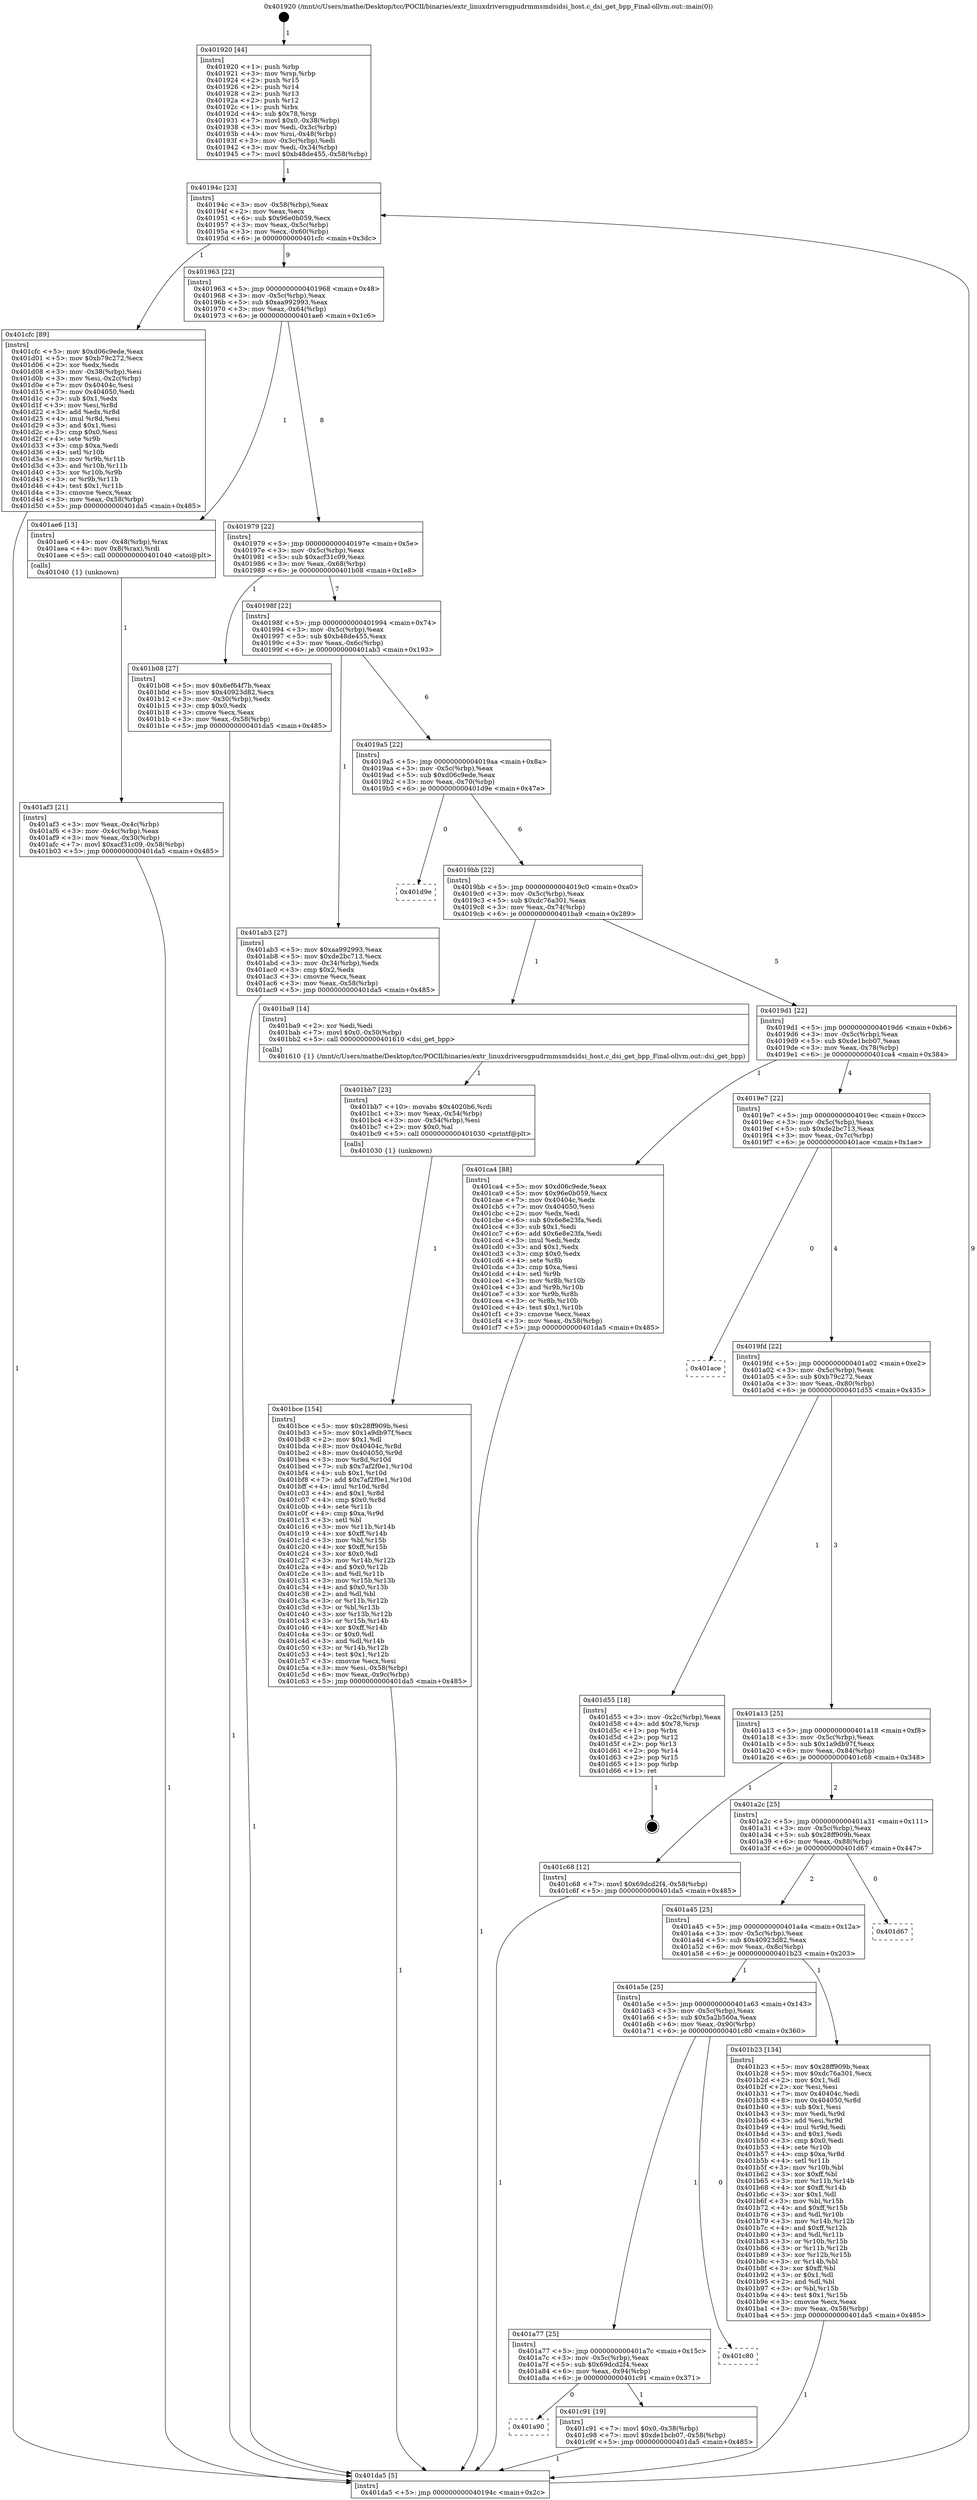 digraph "0x401920" {
  label = "0x401920 (/mnt/c/Users/mathe/Desktop/tcc/POCII/binaries/extr_linuxdriversgpudrmmsmdsidsi_host.c_dsi_get_bpp_Final-ollvm.out::main(0))"
  labelloc = "t"
  node[shape=record]

  Entry [label="",width=0.3,height=0.3,shape=circle,fillcolor=black,style=filled]
  "0x40194c" [label="{
     0x40194c [23]\l
     | [instrs]\l
     &nbsp;&nbsp;0x40194c \<+3\>: mov -0x58(%rbp),%eax\l
     &nbsp;&nbsp;0x40194f \<+2\>: mov %eax,%ecx\l
     &nbsp;&nbsp;0x401951 \<+6\>: sub $0x96e0b059,%ecx\l
     &nbsp;&nbsp;0x401957 \<+3\>: mov %eax,-0x5c(%rbp)\l
     &nbsp;&nbsp;0x40195a \<+3\>: mov %ecx,-0x60(%rbp)\l
     &nbsp;&nbsp;0x40195d \<+6\>: je 0000000000401cfc \<main+0x3dc\>\l
  }"]
  "0x401cfc" [label="{
     0x401cfc [89]\l
     | [instrs]\l
     &nbsp;&nbsp;0x401cfc \<+5\>: mov $0xd06c9ede,%eax\l
     &nbsp;&nbsp;0x401d01 \<+5\>: mov $0xb79c272,%ecx\l
     &nbsp;&nbsp;0x401d06 \<+2\>: xor %edx,%edx\l
     &nbsp;&nbsp;0x401d08 \<+3\>: mov -0x38(%rbp),%esi\l
     &nbsp;&nbsp;0x401d0b \<+3\>: mov %esi,-0x2c(%rbp)\l
     &nbsp;&nbsp;0x401d0e \<+7\>: mov 0x40404c,%esi\l
     &nbsp;&nbsp;0x401d15 \<+7\>: mov 0x404050,%edi\l
     &nbsp;&nbsp;0x401d1c \<+3\>: sub $0x1,%edx\l
     &nbsp;&nbsp;0x401d1f \<+3\>: mov %esi,%r8d\l
     &nbsp;&nbsp;0x401d22 \<+3\>: add %edx,%r8d\l
     &nbsp;&nbsp;0x401d25 \<+4\>: imul %r8d,%esi\l
     &nbsp;&nbsp;0x401d29 \<+3\>: and $0x1,%esi\l
     &nbsp;&nbsp;0x401d2c \<+3\>: cmp $0x0,%esi\l
     &nbsp;&nbsp;0x401d2f \<+4\>: sete %r9b\l
     &nbsp;&nbsp;0x401d33 \<+3\>: cmp $0xa,%edi\l
     &nbsp;&nbsp;0x401d36 \<+4\>: setl %r10b\l
     &nbsp;&nbsp;0x401d3a \<+3\>: mov %r9b,%r11b\l
     &nbsp;&nbsp;0x401d3d \<+3\>: and %r10b,%r11b\l
     &nbsp;&nbsp;0x401d40 \<+3\>: xor %r10b,%r9b\l
     &nbsp;&nbsp;0x401d43 \<+3\>: or %r9b,%r11b\l
     &nbsp;&nbsp;0x401d46 \<+4\>: test $0x1,%r11b\l
     &nbsp;&nbsp;0x401d4a \<+3\>: cmovne %ecx,%eax\l
     &nbsp;&nbsp;0x401d4d \<+3\>: mov %eax,-0x58(%rbp)\l
     &nbsp;&nbsp;0x401d50 \<+5\>: jmp 0000000000401da5 \<main+0x485\>\l
  }"]
  "0x401963" [label="{
     0x401963 [22]\l
     | [instrs]\l
     &nbsp;&nbsp;0x401963 \<+5\>: jmp 0000000000401968 \<main+0x48\>\l
     &nbsp;&nbsp;0x401968 \<+3\>: mov -0x5c(%rbp),%eax\l
     &nbsp;&nbsp;0x40196b \<+5\>: sub $0xaa992993,%eax\l
     &nbsp;&nbsp;0x401970 \<+3\>: mov %eax,-0x64(%rbp)\l
     &nbsp;&nbsp;0x401973 \<+6\>: je 0000000000401ae6 \<main+0x1c6\>\l
  }"]
  Exit [label="",width=0.3,height=0.3,shape=circle,fillcolor=black,style=filled,peripheries=2]
  "0x401ae6" [label="{
     0x401ae6 [13]\l
     | [instrs]\l
     &nbsp;&nbsp;0x401ae6 \<+4\>: mov -0x48(%rbp),%rax\l
     &nbsp;&nbsp;0x401aea \<+4\>: mov 0x8(%rax),%rdi\l
     &nbsp;&nbsp;0x401aee \<+5\>: call 0000000000401040 \<atoi@plt\>\l
     | [calls]\l
     &nbsp;&nbsp;0x401040 \{1\} (unknown)\l
  }"]
  "0x401979" [label="{
     0x401979 [22]\l
     | [instrs]\l
     &nbsp;&nbsp;0x401979 \<+5\>: jmp 000000000040197e \<main+0x5e\>\l
     &nbsp;&nbsp;0x40197e \<+3\>: mov -0x5c(%rbp),%eax\l
     &nbsp;&nbsp;0x401981 \<+5\>: sub $0xacf31c09,%eax\l
     &nbsp;&nbsp;0x401986 \<+3\>: mov %eax,-0x68(%rbp)\l
     &nbsp;&nbsp;0x401989 \<+6\>: je 0000000000401b08 \<main+0x1e8\>\l
  }"]
  "0x401a90" [label="{
     0x401a90\l
  }", style=dashed]
  "0x401b08" [label="{
     0x401b08 [27]\l
     | [instrs]\l
     &nbsp;&nbsp;0x401b08 \<+5\>: mov $0x6ef64f7b,%eax\l
     &nbsp;&nbsp;0x401b0d \<+5\>: mov $0x40923d82,%ecx\l
     &nbsp;&nbsp;0x401b12 \<+3\>: mov -0x30(%rbp),%edx\l
     &nbsp;&nbsp;0x401b15 \<+3\>: cmp $0x0,%edx\l
     &nbsp;&nbsp;0x401b18 \<+3\>: cmove %ecx,%eax\l
     &nbsp;&nbsp;0x401b1b \<+3\>: mov %eax,-0x58(%rbp)\l
     &nbsp;&nbsp;0x401b1e \<+5\>: jmp 0000000000401da5 \<main+0x485\>\l
  }"]
  "0x40198f" [label="{
     0x40198f [22]\l
     | [instrs]\l
     &nbsp;&nbsp;0x40198f \<+5\>: jmp 0000000000401994 \<main+0x74\>\l
     &nbsp;&nbsp;0x401994 \<+3\>: mov -0x5c(%rbp),%eax\l
     &nbsp;&nbsp;0x401997 \<+5\>: sub $0xb48de455,%eax\l
     &nbsp;&nbsp;0x40199c \<+3\>: mov %eax,-0x6c(%rbp)\l
     &nbsp;&nbsp;0x40199f \<+6\>: je 0000000000401ab3 \<main+0x193\>\l
  }"]
  "0x401c91" [label="{
     0x401c91 [19]\l
     | [instrs]\l
     &nbsp;&nbsp;0x401c91 \<+7\>: movl $0x0,-0x38(%rbp)\l
     &nbsp;&nbsp;0x401c98 \<+7\>: movl $0xde1bcb07,-0x58(%rbp)\l
     &nbsp;&nbsp;0x401c9f \<+5\>: jmp 0000000000401da5 \<main+0x485\>\l
  }"]
  "0x401ab3" [label="{
     0x401ab3 [27]\l
     | [instrs]\l
     &nbsp;&nbsp;0x401ab3 \<+5\>: mov $0xaa992993,%eax\l
     &nbsp;&nbsp;0x401ab8 \<+5\>: mov $0xde2bc713,%ecx\l
     &nbsp;&nbsp;0x401abd \<+3\>: mov -0x34(%rbp),%edx\l
     &nbsp;&nbsp;0x401ac0 \<+3\>: cmp $0x2,%edx\l
     &nbsp;&nbsp;0x401ac3 \<+3\>: cmovne %ecx,%eax\l
     &nbsp;&nbsp;0x401ac6 \<+3\>: mov %eax,-0x58(%rbp)\l
     &nbsp;&nbsp;0x401ac9 \<+5\>: jmp 0000000000401da5 \<main+0x485\>\l
  }"]
  "0x4019a5" [label="{
     0x4019a5 [22]\l
     | [instrs]\l
     &nbsp;&nbsp;0x4019a5 \<+5\>: jmp 00000000004019aa \<main+0x8a\>\l
     &nbsp;&nbsp;0x4019aa \<+3\>: mov -0x5c(%rbp),%eax\l
     &nbsp;&nbsp;0x4019ad \<+5\>: sub $0xd06c9ede,%eax\l
     &nbsp;&nbsp;0x4019b2 \<+3\>: mov %eax,-0x70(%rbp)\l
     &nbsp;&nbsp;0x4019b5 \<+6\>: je 0000000000401d9e \<main+0x47e\>\l
  }"]
  "0x401da5" [label="{
     0x401da5 [5]\l
     | [instrs]\l
     &nbsp;&nbsp;0x401da5 \<+5\>: jmp 000000000040194c \<main+0x2c\>\l
  }"]
  "0x401920" [label="{
     0x401920 [44]\l
     | [instrs]\l
     &nbsp;&nbsp;0x401920 \<+1\>: push %rbp\l
     &nbsp;&nbsp;0x401921 \<+3\>: mov %rsp,%rbp\l
     &nbsp;&nbsp;0x401924 \<+2\>: push %r15\l
     &nbsp;&nbsp;0x401926 \<+2\>: push %r14\l
     &nbsp;&nbsp;0x401928 \<+2\>: push %r13\l
     &nbsp;&nbsp;0x40192a \<+2\>: push %r12\l
     &nbsp;&nbsp;0x40192c \<+1\>: push %rbx\l
     &nbsp;&nbsp;0x40192d \<+4\>: sub $0x78,%rsp\l
     &nbsp;&nbsp;0x401931 \<+7\>: movl $0x0,-0x38(%rbp)\l
     &nbsp;&nbsp;0x401938 \<+3\>: mov %edi,-0x3c(%rbp)\l
     &nbsp;&nbsp;0x40193b \<+4\>: mov %rsi,-0x48(%rbp)\l
     &nbsp;&nbsp;0x40193f \<+3\>: mov -0x3c(%rbp),%edi\l
     &nbsp;&nbsp;0x401942 \<+3\>: mov %edi,-0x34(%rbp)\l
     &nbsp;&nbsp;0x401945 \<+7\>: movl $0xb48de455,-0x58(%rbp)\l
  }"]
  "0x401af3" [label="{
     0x401af3 [21]\l
     | [instrs]\l
     &nbsp;&nbsp;0x401af3 \<+3\>: mov %eax,-0x4c(%rbp)\l
     &nbsp;&nbsp;0x401af6 \<+3\>: mov -0x4c(%rbp),%eax\l
     &nbsp;&nbsp;0x401af9 \<+3\>: mov %eax,-0x30(%rbp)\l
     &nbsp;&nbsp;0x401afc \<+7\>: movl $0xacf31c09,-0x58(%rbp)\l
     &nbsp;&nbsp;0x401b03 \<+5\>: jmp 0000000000401da5 \<main+0x485\>\l
  }"]
  "0x401a77" [label="{
     0x401a77 [25]\l
     | [instrs]\l
     &nbsp;&nbsp;0x401a77 \<+5\>: jmp 0000000000401a7c \<main+0x15c\>\l
     &nbsp;&nbsp;0x401a7c \<+3\>: mov -0x5c(%rbp),%eax\l
     &nbsp;&nbsp;0x401a7f \<+5\>: sub $0x69dcd2f4,%eax\l
     &nbsp;&nbsp;0x401a84 \<+6\>: mov %eax,-0x94(%rbp)\l
     &nbsp;&nbsp;0x401a8a \<+6\>: je 0000000000401c91 \<main+0x371\>\l
  }"]
  "0x401d9e" [label="{
     0x401d9e\l
  }", style=dashed]
  "0x4019bb" [label="{
     0x4019bb [22]\l
     | [instrs]\l
     &nbsp;&nbsp;0x4019bb \<+5\>: jmp 00000000004019c0 \<main+0xa0\>\l
     &nbsp;&nbsp;0x4019c0 \<+3\>: mov -0x5c(%rbp),%eax\l
     &nbsp;&nbsp;0x4019c3 \<+5\>: sub $0xdc76a301,%eax\l
     &nbsp;&nbsp;0x4019c8 \<+3\>: mov %eax,-0x74(%rbp)\l
     &nbsp;&nbsp;0x4019cb \<+6\>: je 0000000000401ba9 \<main+0x289\>\l
  }"]
  "0x401c80" [label="{
     0x401c80\l
  }", style=dashed]
  "0x401ba9" [label="{
     0x401ba9 [14]\l
     | [instrs]\l
     &nbsp;&nbsp;0x401ba9 \<+2\>: xor %edi,%edi\l
     &nbsp;&nbsp;0x401bab \<+7\>: movl $0x0,-0x50(%rbp)\l
     &nbsp;&nbsp;0x401bb2 \<+5\>: call 0000000000401610 \<dsi_get_bpp\>\l
     | [calls]\l
     &nbsp;&nbsp;0x401610 \{1\} (/mnt/c/Users/mathe/Desktop/tcc/POCII/binaries/extr_linuxdriversgpudrmmsmdsidsi_host.c_dsi_get_bpp_Final-ollvm.out::dsi_get_bpp)\l
  }"]
  "0x4019d1" [label="{
     0x4019d1 [22]\l
     | [instrs]\l
     &nbsp;&nbsp;0x4019d1 \<+5\>: jmp 00000000004019d6 \<main+0xb6\>\l
     &nbsp;&nbsp;0x4019d6 \<+3\>: mov -0x5c(%rbp),%eax\l
     &nbsp;&nbsp;0x4019d9 \<+5\>: sub $0xde1bcb07,%eax\l
     &nbsp;&nbsp;0x4019de \<+3\>: mov %eax,-0x78(%rbp)\l
     &nbsp;&nbsp;0x4019e1 \<+6\>: je 0000000000401ca4 \<main+0x384\>\l
  }"]
  "0x401bce" [label="{
     0x401bce [154]\l
     | [instrs]\l
     &nbsp;&nbsp;0x401bce \<+5\>: mov $0x28ff909b,%esi\l
     &nbsp;&nbsp;0x401bd3 \<+5\>: mov $0x1a9db97f,%ecx\l
     &nbsp;&nbsp;0x401bd8 \<+2\>: mov $0x1,%dl\l
     &nbsp;&nbsp;0x401bda \<+8\>: mov 0x40404c,%r8d\l
     &nbsp;&nbsp;0x401be2 \<+8\>: mov 0x404050,%r9d\l
     &nbsp;&nbsp;0x401bea \<+3\>: mov %r8d,%r10d\l
     &nbsp;&nbsp;0x401bed \<+7\>: sub $0x7af2f0e1,%r10d\l
     &nbsp;&nbsp;0x401bf4 \<+4\>: sub $0x1,%r10d\l
     &nbsp;&nbsp;0x401bf8 \<+7\>: add $0x7af2f0e1,%r10d\l
     &nbsp;&nbsp;0x401bff \<+4\>: imul %r10d,%r8d\l
     &nbsp;&nbsp;0x401c03 \<+4\>: and $0x1,%r8d\l
     &nbsp;&nbsp;0x401c07 \<+4\>: cmp $0x0,%r8d\l
     &nbsp;&nbsp;0x401c0b \<+4\>: sete %r11b\l
     &nbsp;&nbsp;0x401c0f \<+4\>: cmp $0xa,%r9d\l
     &nbsp;&nbsp;0x401c13 \<+3\>: setl %bl\l
     &nbsp;&nbsp;0x401c16 \<+3\>: mov %r11b,%r14b\l
     &nbsp;&nbsp;0x401c19 \<+4\>: xor $0xff,%r14b\l
     &nbsp;&nbsp;0x401c1d \<+3\>: mov %bl,%r15b\l
     &nbsp;&nbsp;0x401c20 \<+4\>: xor $0xff,%r15b\l
     &nbsp;&nbsp;0x401c24 \<+3\>: xor $0x0,%dl\l
     &nbsp;&nbsp;0x401c27 \<+3\>: mov %r14b,%r12b\l
     &nbsp;&nbsp;0x401c2a \<+4\>: and $0x0,%r12b\l
     &nbsp;&nbsp;0x401c2e \<+3\>: and %dl,%r11b\l
     &nbsp;&nbsp;0x401c31 \<+3\>: mov %r15b,%r13b\l
     &nbsp;&nbsp;0x401c34 \<+4\>: and $0x0,%r13b\l
     &nbsp;&nbsp;0x401c38 \<+2\>: and %dl,%bl\l
     &nbsp;&nbsp;0x401c3a \<+3\>: or %r11b,%r12b\l
     &nbsp;&nbsp;0x401c3d \<+3\>: or %bl,%r13b\l
     &nbsp;&nbsp;0x401c40 \<+3\>: xor %r13b,%r12b\l
     &nbsp;&nbsp;0x401c43 \<+3\>: or %r15b,%r14b\l
     &nbsp;&nbsp;0x401c46 \<+4\>: xor $0xff,%r14b\l
     &nbsp;&nbsp;0x401c4a \<+3\>: or $0x0,%dl\l
     &nbsp;&nbsp;0x401c4d \<+3\>: and %dl,%r14b\l
     &nbsp;&nbsp;0x401c50 \<+3\>: or %r14b,%r12b\l
     &nbsp;&nbsp;0x401c53 \<+4\>: test $0x1,%r12b\l
     &nbsp;&nbsp;0x401c57 \<+3\>: cmovne %ecx,%esi\l
     &nbsp;&nbsp;0x401c5a \<+3\>: mov %esi,-0x58(%rbp)\l
     &nbsp;&nbsp;0x401c5d \<+6\>: mov %eax,-0x9c(%rbp)\l
     &nbsp;&nbsp;0x401c63 \<+5\>: jmp 0000000000401da5 \<main+0x485\>\l
  }"]
  "0x401ca4" [label="{
     0x401ca4 [88]\l
     | [instrs]\l
     &nbsp;&nbsp;0x401ca4 \<+5\>: mov $0xd06c9ede,%eax\l
     &nbsp;&nbsp;0x401ca9 \<+5\>: mov $0x96e0b059,%ecx\l
     &nbsp;&nbsp;0x401cae \<+7\>: mov 0x40404c,%edx\l
     &nbsp;&nbsp;0x401cb5 \<+7\>: mov 0x404050,%esi\l
     &nbsp;&nbsp;0x401cbc \<+2\>: mov %edx,%edi\l
     &nbsp;&nbsp;0x401cbe \<+6\>: sub $0x6e8e23fa,%edi\l
     &nbsp;&nbsp;0x401cc4 \<+3\>: sub $0x1,%edi\l
     &nbsp;&nbsp;0x401cc7 \<+6\>: add $0x6e8e23fa,%edi\l
     &nbsp;&nbsp;0x401ccd \<+3\>: imul %edi,%edx\l
     &nbsp;&nbsp;0x401cd0 \<+3\>: and $0x1,%edx\l
     &nbsp;&nbsp;0x401cd3 \<+3\>: cmp $0x0,%edx\l
     &nbsp;&nbsp;0x401cd6 \<+4\>: sete %r8b\l
     &nbsp;&nbsp;0x401cda \<+3\>: cmp $0xa,%esi\l
     &nbsp;&nbsp;0x401cdd \<+4\>: setl %r9b\l
     &nbsp;&nbsp;0x401ce1 \<+3\>: mov %r8b,%r10b\l
     &nbsp;&nbsp;0x401ce4 \<+3\>: and %r9b,%r10b\l
     &nbsp;&nbsp;0x401ce7 \<+3\>: xor %r9b,%r8b\l
     &nbsp;&nbsp;0x401cea \<+3\>: or %r8b,%r10b\l
     &nbsp;&nbsp;0x401ced \<+4\>: test $0x1,%r10b\l
     &nbsp;&nbsp;0x401cf1 \<+3\>: cmovne %ecx,%eax\l
     &nbsp;&nbsp;0x401cf4 \<+3\>: mov %eax,-0x58(%rbp)\l
     &nbsp;&nbsp;0x401cf7 \<+5\>: jmp 0000000000401da5 \<main+0x485\>\l
  }"]
  "0x4019e7" [label="{
     0x4019e7 [22]\l
     | [instrs]\l
     &nbsp;&nbsp;0x4019e7 \<+5\>: jmp 00000000004019ec \<main+0xcc\>\l
     &nbsp;&nbsp;0x4019ec \<+3\>: mov -0x5c(%rbp),%eax\l
     &nbsp;&nbsp;0x4019ef \<+5\>: sub $0xde2bc713,%eax\l
     &nbsp;&nbsp;0x4019f4 \<+3\>: mov %eax,-0x7c(%rbp)\l
     &nbsp;&nbsp;0x4019f7 \<+6\>: je 0000000000401ace \<main+0x1ae\>\l
  }"]
  "0x401bb7" [label="{
     0x401bb7 [23]\l
     | [instrs]\l
     &nbsp;&nbsp;0x401bb7 \<+10\>: movabs $0x4020b6,%rdi\l
     &nbsp;&nbsp;0x401bc1 \<+3\>: mov %eax,-0x54(%rbp)\l
     &nbsp;&nbsp;0x401bc4 \<+3\>: mov -0x54(%rbp),%esi\l
     &nbsp;&nbsp;0x401bc7 \<+2\>: mov $0x0,%al\l
     &nbsp;&nbsp;0x401bc9 \<+5\>: call 0000000000401030 \<printf@plt\>\l
     | [calls]\l
     &nbsp;&nbsp;0x401030 \{1\} (unknown)\l
  }"]
  "0x401ace" [label="{
     0x401ace\l
  }", style=dashed]
  "0x4019fd" [label="{
     0x4019fd [22]\l
     | [instrs]\l
     &nbsp;&nbsp;0x4019fd \<+5\>: jmp 0000000000401a02 \<main+0xe2\>\l
     &nbsp;&nbsp;0x401a02 \<+3\>: mov -0x5c(%rbp),%eax\l
     &nbsp;&nbsp;0x401a05 \<+5\>: sub $0xb79c272,%eax\l
     &nbsp;&nbsp;0x401a0a \<+3\>: mov %eax,-0x80(%rbp)\l
     &nbsp;&nbsp;0x401a0d \<+6\>: je 0000000000401d55 \<main+0x435\>\l
  }"]
  "0x401a5e" [label="{
     0x401a5e [25]\l
     | [instrs]\l
     &nbsp;&nbsp;0x401a5e \<+5\>: jmp 0000000000401a63 \<main+0x143\>\l
     &nbsp;&nbsp;0x401a63 \<+3\>: mov -0x5c(%rbp),%eax\l
     &nbsp;&nbsp;0x401a66 \<+5\>: sub $0x5a2b560a,%eax\l
     &nbsp;&nbsp;0x401a6b \<+6\>: mov %eax,-0x90(%rbp)\l
     &nbsp;&nbsp;0x401a71 \<+6\>: je 0000000000401c80 \<main+0x360\>\l
  }"]
  "0x401d55" [label="{
     0x401d55 [18]\l
     | [instrs]\l
     &nbsp;&nbsp;0x401d55 \<+3\>: mov -0x2c(%rbp),%eax\l
     &nbsp;&nbsp;0x401d58 \<+4\>: add $0x78,%rsp\l
     &nbsp;&nbsp;0x401d5c \<+1\>: pop %rbx\l
     &nbsp;&nbsp;0x401d5d \<+2\>: pop %r12\l
     &nbsp;&nbsp;0x401d5f \<+2\>: pop %r13\l
     &nbsp;&nbsp;0x401d61 \<+2\>: pop %r14\l
     &nbsp;&nbsp;0x401d63 \<+2\>: pop %r15\l
     &nbsp;&nbsp;0x401d65 \<+1\>: pop %rbp\l
     &nbsp;&nbsp;0x401d66 \<+1\>: ret\l
  }"]
  "0x401a13" [label="{
     0x401a13 [25]\l
     | [instrs]\l
     &nbsp;&nbsp;0x401a13 \<+5\>: jmp 0000000000401a18 \<main+0xf8\>\l
     &nbsp;&nbsp;0x401a18 \<+3\>: mov -0x5c(%rbp),%eax\l
     &nbsp;&nbsp;0x401a1b \<+5\>: sub $0x1a9db97f,%eax\l
     &nbsp;&nbsp;0x401a20 \<+6\>: mov %eax,-0x84(%rbp)\l
     &nbsp;&nbsp;0x401a26 \<+6\>: je 0000000000401c68 \<main+0x348\>\l
  }"]
  "0x401b23" [label="{
     0x401b23 [134]\l
     | [instrs]\l
     &nbsp;&nbsp;0x401b23 \<+5\>: mov $0x28ff909b,%eax\l
     &nbsp;&nbsp;0x401b28 \<+5\>: mov $0xdc76a301,%ecx\l
     &nbsp;&nbsp;0x401b2d \<+2\>: mov $0x1,%dl\l
     &nbsp;&nbsp;0x401b2f \<+2\>: xor %esi,%esi\l
     &nbsp;&nbsp;0x401b31 \<+7\>: mov 0x40404c,%edi\l
     &nbsp;&nbsp;0x401b38 \<+8\>: mov 0x404050,%r8d\l
     &nbsp;&nbsp;0x401b40 \<+3\>: sub $0x1,%esi\l
     &nbsp;&nbsp;0x401b43 \<+3\>: mov %edi,%r9d\l
     &nbsp;&nbsp;0x401b46 \<+3\>: add %esi,%r9d\l
     &nbsp;&nbsp;0x401b49 \<+4\>: imul %r9d,%edi\l
     &nbsp;&nbsp;0x401b4d \<+3\>: and $0x1,%edi\l
     &nbsp;&nbsp;0x401b50 \<+3\>: cmp $0x0,%edi\l
     &nbsp;&nbsp;0x401b53 \<+4\>: sete %r10b\l
     &nbsp;&nbsp;0x401b57 \<+4\>: cmp $0xa,%r8d\l
     &nbsp;&nbsp;0x401b5b \<+4\>: setl %r11b\l
     &nbsp;&nbsp;0x401b5f \<+3\>: mov %r10b,%bl\l
     &nbsp;&nbsp;0x401b62 \<+3\>: xor $0xff,%bl\l
     &nbsp;&nbsp;0x401b65 \<+3\>: mov %r11b,%r14b\l
     &nbsp;&nbsp;0x401b68 \<+4\>: xor $0xff,%r14b\l
     &nbsp;&nbsp;0x401b6c \<+3\>: xor $0x1,%dl\l
     &nbsp;&nbsp;0x401b6f \<+3\>: mov %bl,%r15b\l
     &nbsp;&nbsp;0x401b72 \<+4\>: and $0xff,%r15b\l
     &nbsp;&nbsp;0x401b76 \<+3\>: and %dl,%r10b\l
     &nbsp;&nbsp;0x401b79 \<+3\>: mov %r14b,%r12b\l
     &nbsp;&nbsp;0x401b7c \<+4\>: and $0xff,%r12b\l
     &nbsp;&nbsp;0x401b80 \<+3\>: and %dl,%r11b\l
     &nbsp;&nbsp;0x401b83 \<+3\>: or %r10b,%r15b\l
     &nbsp;&nbsp;0x401b86 \<+3\>: or %r11b,%r12b\l
     &nbsp;&nbsp;0x401b89 \<+3\>: xor %r12b,%r15b\l
     &nbsp;&nbsp;0x401b8c \<+3\>: or %r14b,%bl\l
     &nbsp;&nbsp;0x401b8f \<+3\>: xor $0xff,%bl\l
     &nbsp;&nbsp;0x401b92 \<+3\>: or $0x1,%dl\l
     &nbsp;&nbsp;0x401b95 \<+2\>: and %dl,%bl\l
     &nbsp;&nbsp;0x401b97 \<+3\>: or %bl,%r15b\l
     &nbsp;&nbsp;0x401b9a \<+4\>: test $0x1,%r15b\l
     &nbsp;&nbsp;0x401b9e \<+3\>: cmovne %ecx,%eax\l
     &nbsp;&nbsp;0x401ba1 \<+3\>: mov %eax,-0x58(%rbp)\l
     &nbsp;&nbsp;0x401ba4 \<+5\>: jmp 0000000000401da5 \<main+0x485\>\l
  }"]
  "0x401c68" [label="{
     0x401c68 [12]\l
     | [instrs]\l
     &nbsp;&nbsp;0x401c68 \<+7\>: movl $0x69dcd2f4,-0x58(%rbp)\l
     &nbsp;&nbsp;0x401c6f \<+5\>: jmp 0000000000401da5 \<main+0x485\>\l
  }"]
  "0x401a2c" [label="{
     0x401a2c [25]\l
     | [instrs]\l
     &nbsp;&nbsp;0x401a2c \<+5\>: jmp 0000000000401a31 \<main+0x111\>\l
     &nbsp;&nbsp;0x401a31 \<+3\>: mov -0x5c(%rbp),%eax\l
     &nbsp;&nbsp;0x401a34 \<+5\>: sub $0x28ff909b,%eax\l
     &nbsp;&nbsp;0x401a39 \<+6\>: mov %eax,-0x88(%rbp)\l
     &nbsp;&nbsp;0x401a3f \<+6\>: je 0000000000401d67 \<main+0x447\>\l
  }"]
  "0x401a45" [label="{
     0x401a45 [25]\l
     | [instrs]\l
     &nbsp;&nbsp;0x401a45 \<+5\>: jmp 0000000000401a4a \<main+0x12a\>\l
     &nbsp;&nbsp;0x401a4a \<+3\>: mov -0x5c(%rbp),%eax\l
     &nbsp;&nbsp;0x401a4d \<+5\>: sub $0x40923d82,%eax\l
     &nbsp;&nbsp;0x401a52 \<+6\>: mov %eax,-0x8c(%rbp)\l
     &nbsp;&nbsp;0x401a58 \<+6\>: je 0000000000401b23 \<main+0x203\>\l
  }"]
  "0x401d67" [label="{
     0x401d67\l
  }", style=dashed]
  Entry -> "0x401920" [label=" 1"]
  "0x40194c" -> "0x401cfc" [label=" 1"]
  "0x40194c" -> "0x401963" [label=" 9"]
  "0x401d55" -> Exit [label=" 1"]
  "0x401963" -> "0x401ae6" [label=" 1"]
  "0x401963" -> "0x401979" [label=" 8"]
  "0x401cfc" -> "0x401da5" [label=" 1"]
  "0x401979" -> "0x401b08" [label=" 1"]
  "0x401979" -> "0x40198f" [label=" 7"]
  "0x401ca4" -> "0x401da5" [label=" 1"]
  "0x40198f" -> "0x401ab3" [label=" 1"]
  "0x40198f" -> "0x4019a5" [label=" 6"]
  "0x401ab3" -> "0x401da5" [label=" 1"]
  "0x401920" -> "0x40194c" [label=" 1"]
  "0x401da5" -> "0x40194c" [label=" 9"]
  "0x401ae6" -> "0x401af3" [label=" 1"]
  "0x401af3" -> "0x401da5" [label=" 1"]
  "0x401b08" -> "0x401da5" [label=" 1"]
  "0x401c91" -> "0x401da5" [label=" 1"]
  "0x4019a5" -> "0x401d9e" [label=" 0"]
  "0x4019a5" -> "0x4019bb" [label=" 6"]
  "0x401a77" -> "0x401c91" [label=" 1"]
  "0x4019bb" -> "0x401ba9" [label=" 1"]
  "0x4019bb" -> "0x4019d1" [label=" 5"]
  "0x401a77" -> "0x401a90" [label=" 0"]
  "0x4019d1" -> "0x401ca4" [label=" 1"]
  "0x4019d1" -> "0x4019e7" [label=" 4"]
  "0x401a5e" -> "0x401c80" [label=" 0"]
  "0x4019e7" -> "0x401ace" [label=" 0"]
  "0x4019e7" -> "0x4019fd" [label=" 4"]
  "0x401a5e" -> "0x401a77" [label=" 1"]
  "0x4019fd" -> "0x401d55" [label=" 1"]
  "0x4019fd" -> "0x401a13" [label=" 3"]
  "0x401c68" -> "0x401da5" [label=" 1"]
  "0x401a13" -> "0x401c68" [label=" 1"]
  "0x401a13" -> "0x401a2c" [label=" 2"]
  "0x401bce" -> "0x401da5" [label=" 1"]
  "0x401a2c" -> "0x401d67" [label=" 0"]
  "0x401a2c" -> "0x401a45" [label=" 2"]
  "0x401bb7" -> "0x401bce" [label=" 1"]
  "0x401a45" -> "0x401b23" [label=" 1"]
  "0x401a45" -> "0x401a5e" [label=" 1"]
  "0x401b23" -> "0x401da5" [label=" 1"]
  "0x401ba9" -> "0x401bb7" [label=" 1"]
}
